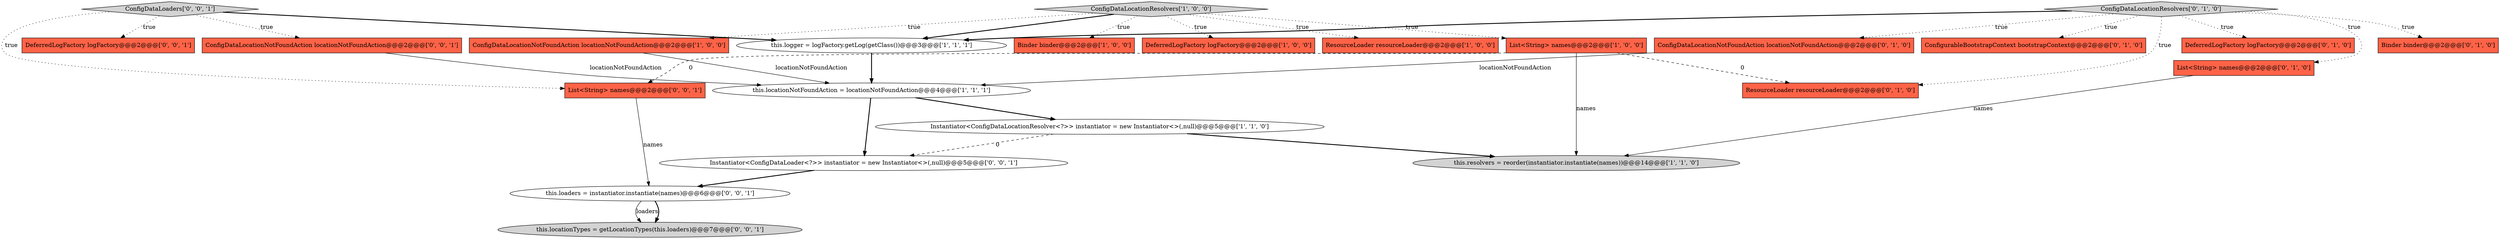 digraph {
19 [style = filled, label = "DeferredLogFactory logFactory@@@2@@@['0', '0', '1']", fillcolor = tomato, shape = box image = "AAA0AAABBB3BBB"];
7 [style = filled, label = "Binder binder@@@2@@@['1', '0', '0']", fillcolor = tomato, shape = box image = "AAA0AAABBB1BBB"];
6 [style = filled, label = "DeferredLogFactory logFactory@@@2@@@['1', '0', '0']", fillcolor = tomato, shape = box image = "AAA0AAABBB1BBB"];
18 [style = filled, label = "this.loaders = instantiator.instantiate(names)@@@6@@@['0', '0', '1']", fillcolor = white, shape = ellipse image = "AAA0AAABBB3BBB"];
8 [style = filled, label = "List<String> names@@@2@@@['1', '0', '0']", fillcolor = tomato, shape = box image = "AAA1AAABBB1BBB"];
21 [style = filled, label = "List<String> names@@@2@@@['0', '0', '1']", fillcolor = tomato, shape = box image = "AAA0AAABBB3BBB"];
14 [style = filled, label = "DeferredLogFactory logFactory@@@2@@@['0', '1', '0']", fillcolor = tomato, shape = box image = "AAA0AAABBB2BBB"];
2 [style = filled, label = "this.logger = logFactory.getLog(getClass())@@@3@@@['1', '1', '1']", fillcolor = white, shape = ellipse image = "AAA0AAABBB1BBB"];
0 [style = filled, label = "this.resolvers = reorder(instantiator.instantiate(names))@@@14@@@['1', '1', '0']", fillcolor = lightgray, shape = ellipse image = "AAA0AAABBB1BBB"];
11 [style = filled, label = "Binder binder@@@2@@@['0', '1', '0']", fillcolor = tomato, shape = box image = "AAA0AAABBB2BBB"];
5 [style = filled, label = "this.locationNotFoundAction = locationNotFoundAction@@@4@@@['1', '1', '1']", fillcolor = white, shape = ellipse image = "AAA0AAABBB1BBB"];
12 [style = filled, label = "ConfigDataLocationNotFoundAction locationNotFoundAction@@@2@@@['0', '1', '0']", fillcolor = tomato, shape = box image = "AAA0AAABBB2BBB"];
16 [style = filled, label = "ResourceLoader resourceLoader@@@2@@@['0', '1', '0']", fillcolor = tomato, shape = box image = "AAA1AAABBB2BBB"];
20 [style = filled, label = "ConfigDataLocationNotFoundAction locationNotFoundAction@@@2@@@['0', '0', '1']", fillcolor = tomato, shape = box image = "AAA0AAABBB3BBB"];
9 [style = filled, label = "Instantiator<ConfigDataLocationResolver<?>> instantiator = new Instantiator<>(,null)@@@5@@@['1', '1', '0']", fillcolor = white, shape = ellipse image = "AAA0AAABBB1BBB"];
4 [style = filled, label = "ResourceLoader resourceLoader@@@2@@@['1', '0', '0']", fillcolor = tomato, shape = box image = "AAA0AAABBB1BBB"];
13 [style = filled, label = "ConfigDataLocationResolvers['0', '1', '0']", fillcolor = lightgray, shape = diamond image = "AAA0AAABBB2BBB"];
10 [style = filled, label = "List<String> names@@@2@@@['0', '1', '0']", fillcolor = tomato, shape = box image = "AAA0AAABBB2BBB"];
3 [style = filled, label = "ConfigDataLocationResolvers['1', '0', '0']", fillcolor = lightgray, shape = diamond image = "AAA0AAABBB1BBB"];
15 [style = filled, label = "ConfigurableBootstrapContext bootstrapContext@@@2@@@['0', '1', '0']", fillcolor = tomato, shape = box image = "AAA0AAABBB2BBB"];
23 [style = filled, label = "this.locationTypes = getLocationTypes(this.loaders)@@@7@@@['0', '0', '1']", fillcolor = lightgray, shape = ellipse image = "AAA0AAABBB3BBB"];
17 [style = filled, label = "Instantiator<ConfigDataLoader<?>> instantiator = new Instantiator<>(,null)@@@5@@@['0', '0', '1']", fillcolor = white, shape = ellipse image = "AAA0AAABBB3BBB"];
1 [style = filled, label = "ConfigDataLocationNotFoundAction locationNotFoundAction@@@2@@@['1', '0', '0']", fillcolor = tomato, shape = box image = "AAA0AAABBB1BBB"];
22 [style = filled, label = "ConfigDataLoaders['0', '0', '1']", fillcolor = lightgray, shape = diamond image = "AAA0AAABBB3BBB"];
22->21 [style = dotted, label="true"];
13->16 [style = dotted, label="true"];
3->7 [style = dotted, label="true"];
18->23 [style = solid, label="loaders"];
8->16 [style = dashed, label="0"];
22->19 [style = dotted, label="true"];
22->2 [style = bold, label=""];
9->0 [style = bold, label=""];
18->23 [style = bold, label=""];
5->9 [style = bold, label=""];
13->12 [style = dotted, label="true"];
8->0 [style = solid, label="names"];
3->4 [style = dotted, label="true"];
1->5 [style = solid, label="locationNotFoundAction"];
8->21 [style = dashed, label="0"];
3->6 [style = dotted, label="true"];
20->5 [style = solid, label="locationNotFoundAction"];
13->10 [style = dotted, label="true"];
5->17 [style = bold, label=""];
10->0 [style = solid, label="names"];
22->20 [style = dotted, label="true"];
3->2 [style = bold, label=""];
9->17 [style = dashed, label="0"];
21->18 [style = solid, label="names"];
13->11 [style = dotted, label="true"];
12->5 [style = solid, label="locationNotFoundAction"];
13->15 [style = dotted, label="true"];
3->8 [style = dotted, label="true"];
13->14 [style = dotted, label="true"];
3->1 [style = dotted, label="true"];
17->18 [style = bold, label=""];
2->5 [style = bold, label=""];
13->2 [style = bold, label=""];
}
